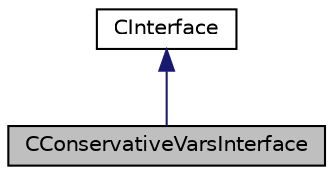 digraph "CConservativeVarsInterface"
{
 // LATEX_PDF_SIZE
  edge [fontname="Helvetica",fontsize="10",labelfontname="Helvetica",labelfontsize="10"];
  node [fontname="Helvetica",fontsize="10",shape=record];
  Node1 [label="CConservativeVarsInterface",height=0.2,width=0.4,color="black", fillcolor="grey75", style="filled", fontcolor="black",tooltip="Transfers conservative variables."];
  Node2 -> Node1 [dir="back",color="midnightblue",fontsize="10",style="solid",fontname="Helvetica"];
  Node2 [label="CInterface",height=0.2,width=0.4,color="black", fillcolor="white", style="filled",URL="$classCInterface.html",tooltip="Main class for defining the physical transfer of information."];
}
